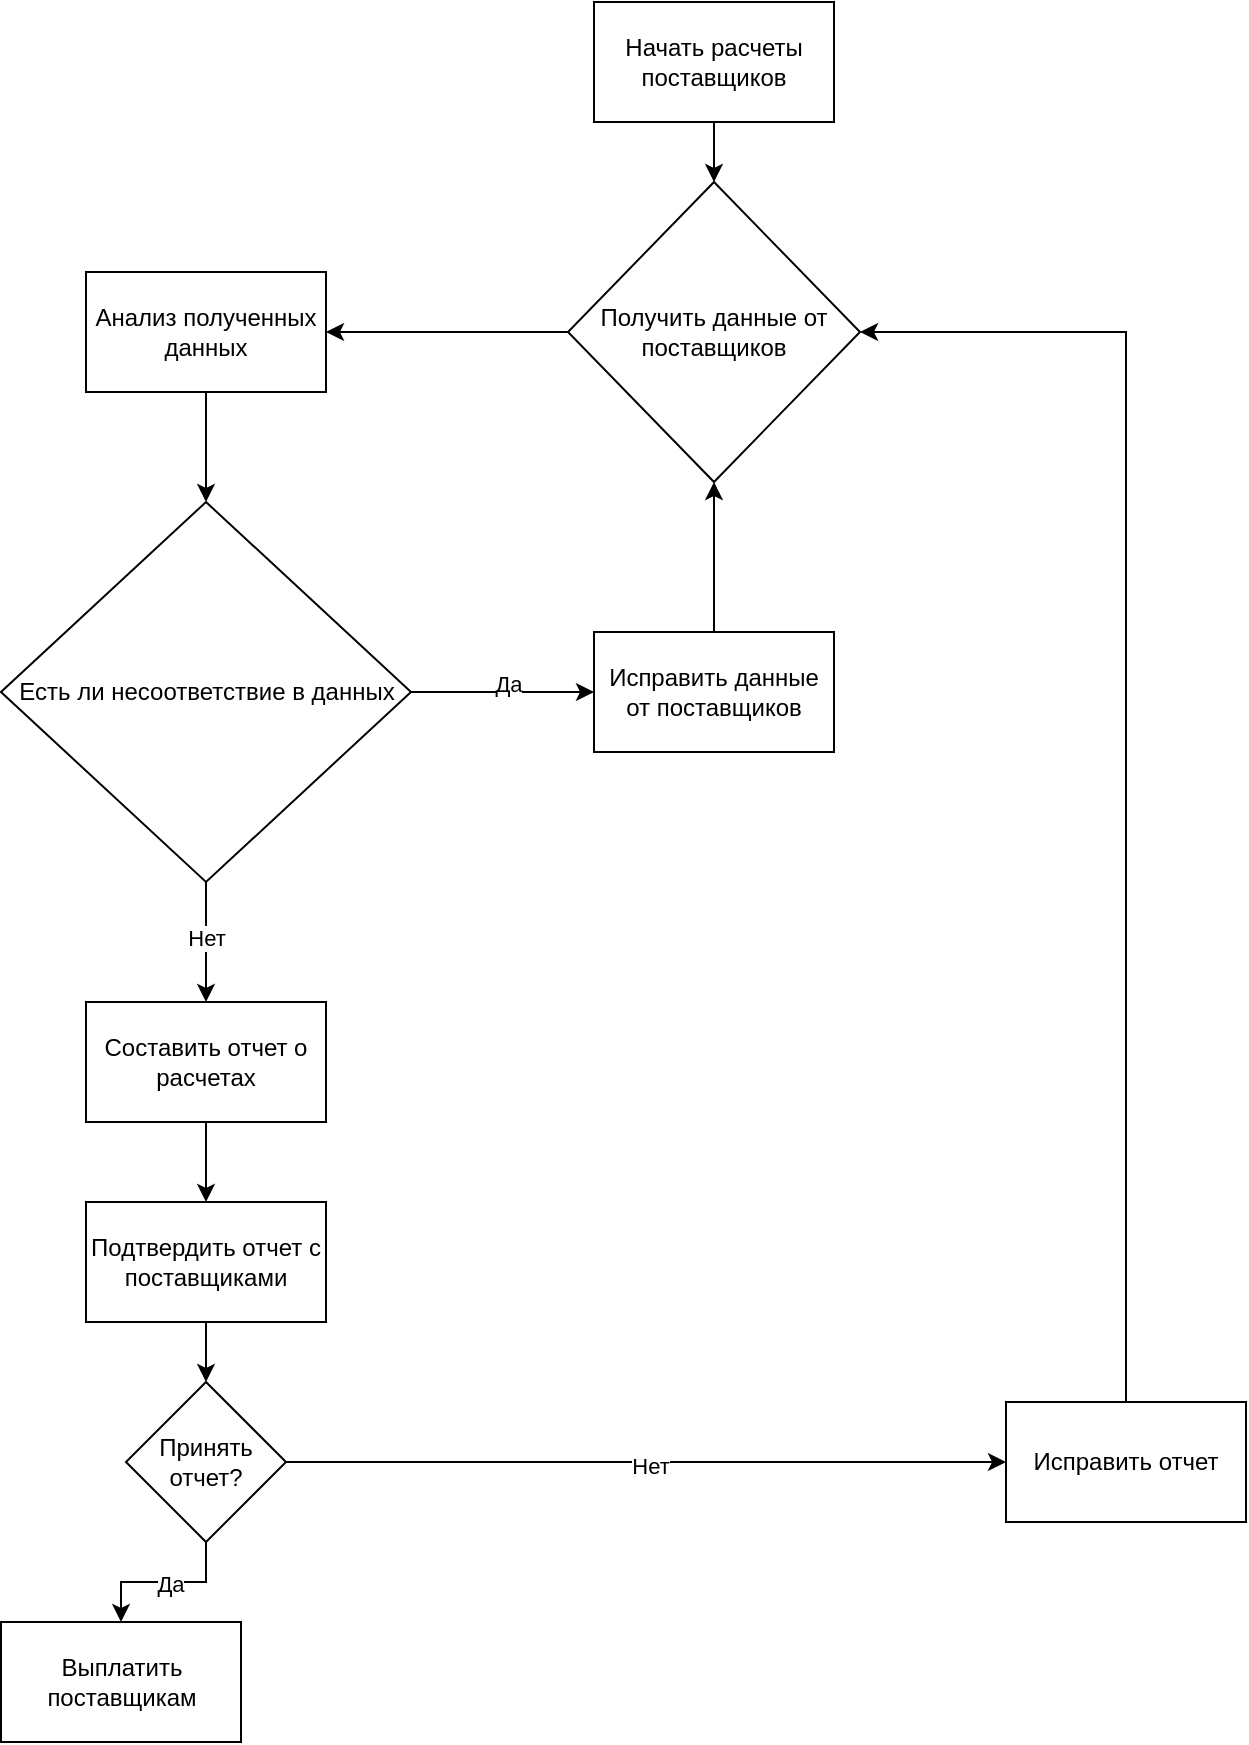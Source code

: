 <mxfile version="23.1.5" type="device">
  <diagram name="Страница — 1" id="FvIC1-8citfVrEks-cDd">
    <mxGraphModel dx="1050" dy="621" grid="1" gridSize="10" guides="1" tooltips="1" connect="1" arrows="1" fold="1" page="1" pageScale="1" pageWidth="827" pageHeight="1169" math="0" shadow="0">
      <root>
        <mxCell id="0" />
        <mxCell id="1" parent="0" />
        <mxCell id="Ke6pD455z3TyWLKBSk8e-3" value="" style="edgeStyle=orthogonalEdgeStyle;rounded=0;orthogonalLoop=1;jettySize=auto;html=1;" edge="1" parent="1" source="Ke6pD455z3TyWLKBSk8e-1" target="Ke6pD455z3TyWLKBSk8e-2">
          <mxGeometry relative="1" as="geometry" />
        </mxCell>
        <mxCell id="Ke6pD455z3TyWLKBSk8e-1" value="Начать расчеты поставщиков" style="rounded=0;whiteSpace=wrap;html=1;" vertex="1" parent="1">
          <mxGeometry x="354" y="40" width="120" height="60" as="geometry" />
        </mxCell>
        <mxCell id="Ke6pD455z3TyWLKBSk8e-5" style="edgeStyle=orthogonalEdgeStyle;rounded=0;orthogonalLoop=1;jettySize=auto;html=1;exitX=0;exitY=0.5;exitDx=0;exitDy=0;" edge="1" parent="1" source="Ke6pD455z3TyWLKBSk8e-2" target="Ke6pD455z3TyWLKBSk8e-4">
          <mxGeometry relative="1" as="geometry" />
        </mxCell>
        <mxCell id="Ke6pD455z3TyWLKBSk8e-2" value="Получить данные от поставщиков" style="rhombus;whiteSpace=wrap;html=1;" vertex="1" parent="1">
          <mxGeometry x="341" y="130" width="146" height="150" as="geometry" />
        </mxCell>
        <mxCell id="Ke6pD455z3TyWLKBSk8e-8" style="edgeStyle=orthogonalEdgeStyle;rounded=0;orthogonalLoop=1;jettySize=auto;html=1;exitX=0.5;exitY=1;exitDx=0;exitDy=0;" edge="1" parent="1" source="Ke6pD455z3TyWLKBSk8e-4" target="Ke6pD455z3TyWLKBSk8e-6">
          <mxGeometry relative="1" as="geometry" />
        </mxCell>
        <mxCell id="Ke6pD455z3TyWLKBSk8e-4" value="Анализ полученных данных" style="rounded=0;whiteSpace=wrap;html=1;" vertex="1" parent="1">
          <mxGeometry x="100" y="175" width="120" height="60" as="geometry" />
        </mxCell>
        <mxCell id="Ke6pD455z3TyWLKBSk8e-10" style="edgeStyle=orthogonalEdgeStyle;rounded=0;orthogonalLoop=1;jettySize=auto;html=1;exitX=0.5;exitY=1;exitDx=0;exitDy=0;entryX=0.5;entryY=0;entryDx=0;entryDy=0;" edge="1" parent="1" source="Ke6pD455z3TyWLKBSk8e-6" target="Ke6pD455z3TyWLKBSk8e-9">
          <mxGeometry relative="1" as="geometry" />
        </mxCell>
        <mxCell id="Ke6pD455z3TyWLKBSk8e-11" value="Нет" style="edgeLabel;html=1;align=center;verticalAlign=middle;resizable=0;points=[];" vertex="1" connectable="0" parent="Ke6pD455z3TyWLKBSk8e-10">
          <mxGeometry x="-0.06" relative="1" as="geometry">
            <mxPoint as="offset" />
          </mxGeometry>
        </mxCell>
        <mxCell id="Ke6pD455z3TyWLKBSk8e-13" style="edgeStyle=orthogonalEdgeStyle;rounded=0;orthogonalLoop=1;jettySize=auto;html=1;exitX=1;exitY=0.5;exitDx=0;exitDy=0;entryX=0;entryY=0.5;entryDx=0;entryDy=0;" edge="1" parent="1" source="Ke6pD455z3TyWLKBSk8e-6" target="Ke6pD455z3TyWLKBSk8e-12">
          <mxGeometry relative="1" as="geometry" />
        </mxCell>
        <mxCell id="Ke6pD455z3TyWLKBSk8e-14" value="Да" style="edgeLabel;html=1;align=center;verticalAlign=middle;resizable=0;points=[];" vertex="1" connectable="0" parent="Ke6pD455z3TyWLKBSk8e-13">
          <mxGeometry x="0.065" y="4" relative="1" as="geometry">
            <mxPoint as="offset" />
          </mxGeometry>
        </mxCell>
        <mxCell id="Ke6pD455z3TyWLKBSk8e-6" value="Есть ли несоответствие в данных" style="rhombus;whiteSpace=wrap;html=1;" vertex="1" parent="1">
          <mxGeometry x="57.5" y="290" width="205" height="190" as="geometry" />
        </mxCell>
        <mxCell id="Ke6pD455z3TyWLKBSk8e-17" style="edgeStyle=orthogonalEdgeStyle;rounded=0;orthogonalLoop=1;jettySize=auto;html=1;exitX=0.5;exitY=1;exitDx=0;exitDy=0;" edge="1" parent="1" source="Ke6pD455z3TyWLKBSk8e-9" target="Ke6pD455z3TyWLKBSk8e-16">
          <mxGeometry relative="1" as="geometry" />
        </mxCell>
        <mxCell id="Ke6pD455z3TyWLKBSk8e-9" value="Составить отчет о расчетах" style="rounded=0;whiteSpace=wrap;html=1;" vertex="1" parent="1">
          <mxGeometry x="100" y="540" width="120" height="60" as="geometry" />
        </mxCell>
        <mxCell id="Ke6pD455z3TyWLKBSk8e-15" style="edgeStyle=orthogonalEdgeStyle;rounded=0;orthogonalLoop=1;jettySize=auto;html=1;exitX=0.5;exitY=0;exitDx=0;exitDy=0;" edge="1" parent="1" source="Ke6pD455z3TyWLKBSk8e-12" target="Ke6pD455z3TyWLKBSk8e-2">
          <mxGeometry relative="1" as="geometry" />
        </mxCell>
        <mxCell id="Ke6pD455z3TyWLKBSk8e-12" value="Исправить данные от поставщиков" style="rounded=0;whiteSpace=wrap;html=1;" vertex="1" parent="1">
          <mxGeometry x="354" y="355" width="120" height="60" as="geometry" />
        </mxCell>
        <mxCell id="Ke6pD455z3TyWLKBSk8e-19" style="edgeStyle=orthogonalEdgeStyle;rounded=0;orthogonalLoop=1;jettySize=auto;html=1;exitX=0.5;exitY=1;exitDx=0;exitDy=0;entryX=0.5;entryY=0;entryDx=0;entryDy=0;" edge="1" parent="1" source="Ke6pD455z3TyWLKBSk8e-16" target="Ke6pD455z3TyWLKBSk8e-18">
          <mxGeometry relative="1" as="geometry" />
        </mxCell>
        <mxCell id="Ke6pD455z3TyWLKBSk8e-16" value="Подтвердить отчет с поставщиками" style="rounded=0;whiteSpace=wrap;html=1;" vertex="1" parent="1">
          <mxGeometry x="100" y="640" width="120" height="60" as="geometry" />
        </mxCell>
        <mxCell id="Ke6pD455z3TyWLKBSk8e-21" style="edgeStyle=orthogonalEdgeStyle;rounded=0;orthogonalLoop=1;jettySize=auto;html=1;exitX=0.5;exitY=1;exitDx=0;exitDy=0;" edge="1" parent="1" source="Ke6pD455z3TyWLKBSk8e-18" target="Ke6pD455z3TyWLKBSk8e-20">
          <mxGeometry relative="1" as="geometry" />
        </mxCell>
        <mxCell id="Ke6pD455z3TyWLKBSk8e-22" value="Да" style="edgeLabel;html=1;align=center;verticalAlign=middle;resizable=0;points=[];" vertex="1" connectable="0" parent="Ke6pD455z3TyWLKBSk8e-21">
          <mxGeometry x="-0.084" y="1" relative="1" as="geometry">
            <mxPoint as="offset" />
          </mxGeometry>
        </mxCell>
        <mxCell id="Ke6pD455z3TyWLKBSk8e-25" style="edgeStyle=orthogonalEdgeStyle;rounded=0;orthogonalLoop=1;jettySize=auto;html=1;exitX=1;exitY=0.5;exitDx=0;exitDy=0;entryX=0;entryY=0.5;entryDx=0;entryDy=0;" edge="1" parent="1" source="Ke6pD455z3TyWLKBSk8e-18" target="Ke6pD455z3TyWLKBSk8e-23">
          <mxGeometry relative="1" as="geometry" />
        </mxCell>
        <mxCell id="Ke6pD455z3TyWLKBSk8e-26" value="Нет" style="edgeLabel;html=1;align=center;verticalAlign=middle;resizable=0;points=[];" vertex="1" connectable="0" parent="Ke6pD455z3TyWLKBSk8e-25">
          <mxGeometry x="0.007" y="-2" relative="1" as="geometry">
            <mxPoint as="offset" />
          </mxGeometry>
        </mxCell>
        <mxCell id="Ke6pD455z3TyWLKBSk8e-18" value="Принять отчет?" style="rhombus;whiteSpace=wrap;html=1;" vertex="1" parent="1">
          <mxGeometry x="120" y="730" width="80" height="80" as="geometry" />
        </mxCell>
        <mxCell id="Ke6pD455z3TyWLKBSk8e-20" value="Выплатить поставщикам" style="rounded=0;whiteSpace=wrap;html=1;" vertex="1" parent="1">
          <mxGeometry x="57.5" y="850" width="120" height="60" as="geometry" />
        </mxCell>
        <mxCell id="Ke6pD455z3TyWLKBSk8e-27" style="edgeStyle=orthogonalEdgeStyle;rounded=0;orthogonalLoop=1;jettySize=auto;html=1;exitX=0.5;exitY=0;exitDx=0;exitDy=0;entryX=1;entryY=0.5;entryDx=0;entryDy=0;" edge="1" parent="1" source="Ke6pD455z3TyWLKBSk8e-23" target="Ke6pD455z3TyWLKBSk8e-2">
          <mxGeometry relative="1" as="geometry" />
        </mxCell>
        <mxCell id="Ke6pD455z3TyWLKBSk8e-23" value="Исправить отчет" style="rounded=0;whiteSpace=wrap;html=1;" vertex="1" parent="1">
          <mxGeometry x="560" y="740" width="120" height="60" as="geometry" />
        </mxCell>
      </root>
    </mxGraphModel>
  </diagram>
</mxfile>
